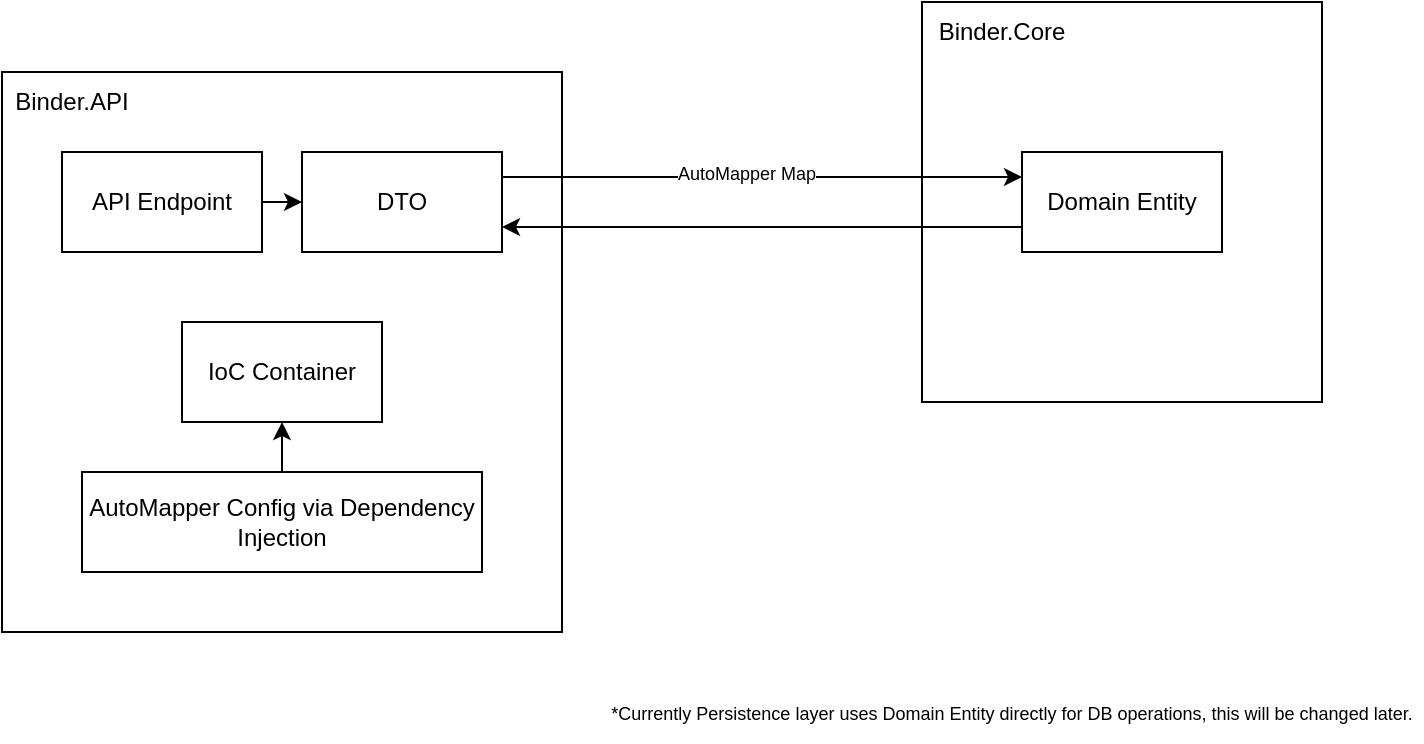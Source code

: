 <mxfile version="20.8.16" type="device"><diagram name="Strona-1" id="BDBRgLjbnnXTu7BIJZRO"><mxGraphModel dx="989" dy="582" grid="1" gridSize="10" guides="1" tooltips="1" connect="1" arrows="1" fold="1" page="1" pageScale="1" pageWidth="16000" pageHeight="16000" math="0" shadow="0"><root><mxCell id="0"/><mxCell id="1" parent="0"/><mxCell id="giT3JGzAEsn51DgzAcX0-1" value="" style="whiteSpace=wrap;html=1;aspect=fixed;" vertex="1" parent="1"><mxGeometry x="40" y="85" width="280" height="280" as="geometry"/></mxCell><mxCell id="giT3JGzAEsn51DgzAcX0-2" value="Binder.API" style="text;html=1;strokeColor=none;fillColor=none;align=center;verticalAlign=middle;whiteSpace=wrap;rounded=0;" vertex="1" parent="1"><mxGeometry x="40" y="85" width="70" height="30" as="geometry"/></mxCell><mxCell id="giT3JGzAEsn51DgzAcX0-3" value="" style="whiteSpace=wrap;html=1;aspect=fixed;" vertex="1" parent="1"><mxGeometry x="500" y="50" width="200" height="200" as="geometry"/></mxCell><mxCell id="giT3JGzAEsn51DgzAcX0-4" value="Binder.Core" style="text;html=1;strokeColor=none;fillColor=none;align=center;verticalAlign=middle;whiteSpace=wrap;rounded=0;" vertex="1" parent="1"><mxGeometry x="500" y="50" width="80" height="30" as="geometry"/></mxCell><mxCell id="giT3JGzAEsn51DgzAcX0-25" style="edgeStyle=orthogonalEdgeStyle;rounded=0;orthogonalLoop=1;jettySize=auto;html=1;exitX=0;exitY=0.75;exitDx=0;exitDy=0;entryX=1;entryY=0.75;entryDx=0;entryDy=0;fontSize=9;startArrow=none;startFill=0;" edge="1" parent="1" source="giT3JGzAEsn51DgzAcX0-7" target="giT3JGzAEsn51DgzAcX0-9"><mxGeometry relative="1" as="geometry"/></mxCell><mxCell id="giT3JGzAEsn51DgzAcX0-7" value="Domain Entity" style="rounded=0;whiteSpace=wrap;html=1;" vertex="1" parent="1"><mxGeometry x="550" y="125" width="100" height="50" as="geometry"/></mxCell><mxCell id="giT3JGzAEsn51DgzAcX0-24" style="edgeStyle=orthogonalEdgeStyle;rounded=0;orthogonalLoop=1;jettySize=auto;html=1;exitX=1;exitY=0.25;exitDx=0;exitDy=0;entryX=0;entryY=0.25;entryDx=0;entryDy=0;fontSize=9;startArrow=none;startFill=0;" edge="1" parent="1" source="giT3JGzAEsn51DgzAcX0-9" target="giT3JGzAEsn51DgzAcX0-7"><mxGeometry relative="1" as="geometry"/></mxCell><mxCell id="giT3JGzAEsn51DgzAcX0-26" value="AutoMapper Map" style="edgeLabel;html=1;align=center;verticalAlign=middle;resizable=0;points=[];fontSize=9;" vertex="1" connectable="0" parent="giT3JGzAEsn51DgzAcX0-24"><mxGeometry x="-0.064" y="2" relative="1" as="geometry"><mxPoint as="offset"/></mxGeometry></mxCell><mxCell id="giT3JGzAEsn51DgzAcX0-9" value="DTO" style="rounded=0;whiteSpace=wrap;html=1;" vertex="1" parent="1"><mxGeometry x="190" y="125" width="100" height="50" as="geometry"/></mxCell><mxCell id="giT3JGzAEsn51DgzAcX0-12" value="IoC Container" style="rounded=0;whiteSpace=wrap;html=1;" vertex="1" parent="1"><mxGeometry x="130" y="210" width="100" height="50" as="geometry"/></mxCell><mxCell id="giT3JGzAEsn51DgzAcX0-16" style="edgeStyle=orthogonalEdgeStyle;rounded=0;orthogonalLoop=1;jettySize=auto;html=1;exitX=0.5;exitY=0;exitDx=0;exitDy=0;entryX=0.5;entryY=1;entryDx=0;entryDy=0;startArrow=none;startFill=0;" edge="1" parent="1" source="giT3JGzAEsn51DgzAcX0-13" target="giT3JGzAEsn51DgzAcX0-12"><mxGeometry relative="1" as="geometry"/></mxCell><mxCell id="giT3JGzAEsn51DgzAcX0-13" value="AutoMapper Config via Dependency Injection" style="rounded=0;whiteSpace=wrap;html=1;" vertex="1" parent="1"><mxGeometry x="80" y="285" width="200" height="50" as="geometry"/></mxCell><mxCell id="giT3JGzAEsn51DgzAcX0-18" style="edgeStyle=orthogonalEdgeStyle;rounded=0;orthogonalLoop=1;jettySize=auto;html=1;exitX=1;exitY=0.5;exitDx=0;exitDy=0;entryX=0;entryY=0.5;entryDx=0;entryDy=0;startArrow=none;startFill=0;" edge="1" parent="1" source="giT3JGzAEsn51DgzAcX0-17" target="giT3JGzAEsn51DgzAcX0-9"><mxGeometry relative="1" as="geometry"/></mxCell><mxCell id="giT3JGzAEsn51DgzAcX0-17" value="API Endpoint" style="rounded=0;whiteSpace=wrap;html=1;" vertex="1" parent="1"><mxGeometry x="70" y="125" width="100" height="50" as="geometry"/></mxCell><mxCell id="giT3JGzAEsn51DgzAcX0-23" value="&lt;font style=&quot;font-size: 9px;&quot;&gt;*Currently Persistence layer uses Domain Entity directly for DB operations, this will be changed later.&lt;/font&gt;" style="text;html=1;strokeColor=none;fillColor=none;align=center;verticalAlign=middle;whiteSpace=wrap;rounded=0;" vertex="1" parent="1"><mxGeometry x="340" y="390" width="410" height="30" as="geometry"/></mxCell></root></mxGraphModel></diagram></mxfile>